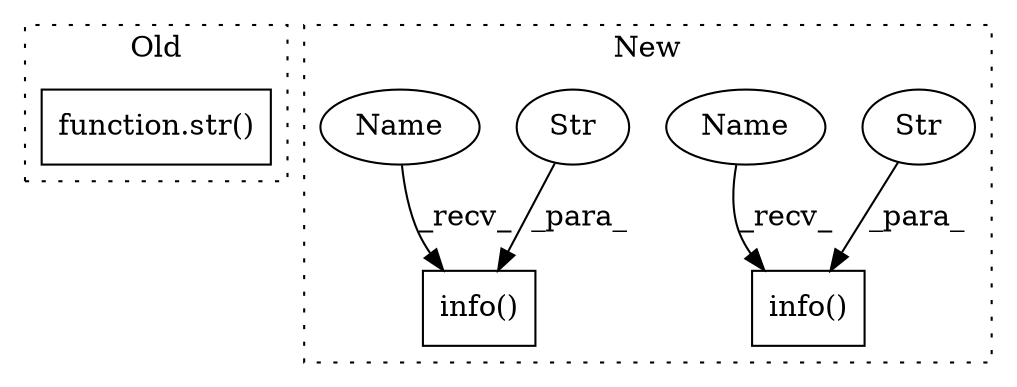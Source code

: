 digraph G {
subgraph cluster0 {
1 [label="function.str()" a="75" s="2370,2381" l="4,1" shape="box"];
label = "Old";
style="dotted";
}
subgraph cluster1 {
2 [label="info()" a="75" s="2299,2426" l="12,1" shape="box"];
3 [label="Str" a="66" s="2311" l="48" shape="ellipse"];
4 [label="info()" a="75" s="1863,1933" l="12,1" shape="box"];
5 [label="Str" a="66" s="1875" l="32" shape="ellipse"];
6 [label="Name" a="87" s="1863" l="6" shape="ellipse"];
7 [label="Name" a="87" s="2299" l="6" shape="ellipse"];
label = "New";
style="dotted";
}
3 -> 2 [label="_para_"];
5 -> 4 [label="_para_"];
6 -> 4 [label="_recv_"];
7 -> 2 [label="_recv_"];
}